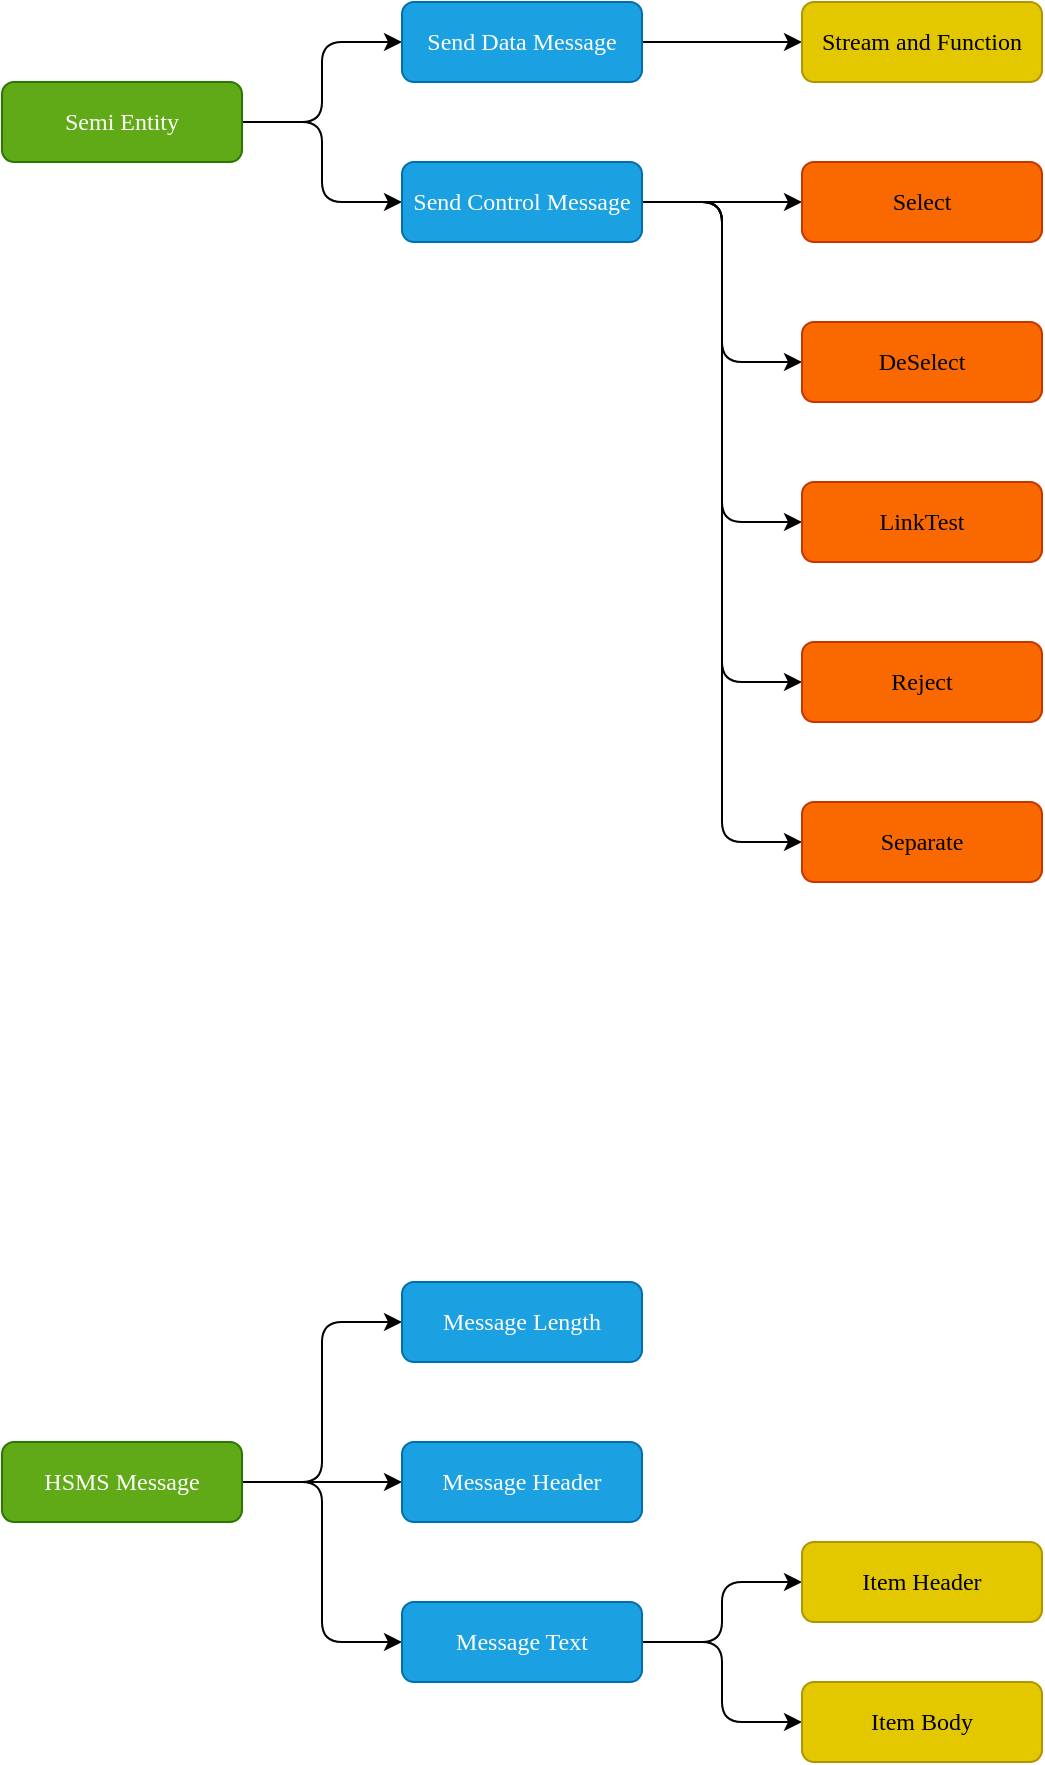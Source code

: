 <mxfile>
    <diagram id="94W7TybBtprLZWba6eNM" name="HSMS Message">
        <mxGraphModel dx="2076" dy="1425" grid="1" gridSize="10" guides="1" tooltips="1" connect="1" arrows="1" fold="1" page="1" pageScale="1" pageWidth="827" pageHeight="1169" math="0" shadow="0">
            <root>
                <mxCell id="0"/>
                <mxCell id="1" parent="0"/>
                <mxCell id="scNVsLxmT9Py_PAUhD3m-15" value="" style="edgeStyle=elbowEdgeStyle;html=1;fontFamily=Comic Sans MS;fontSize=12;fontColor=default;rounded=1;" parent="1" source="scNVsLxmT9Py_PAUhD3m-17" target="scNVsLxmT9Py_PAUhD3m-19" edge="1">
                    <mxGeometry relative="1" as="geometry"/>
                </mxCell>
                <mxCell id="scNVsLxmT9Py_PAUhD3m-16" value="" style="edgeStyle=elbowEdgeStyle;html=1;fontFamily=Comic Sans MS;fontSize=12;fontColor=default;rounded=1;" parent="1" source="scNVsLxmT9Py_PAUhD3m-17" target="scNVsLxmT9Py_PAUhD3m-25" edge="1">
                    <mxGeometry relative="1" as="geometry"/>
                </mxCell>
                <mxCell id="scNVsLxmT9Py_PAUhD3m-17" value="Semi Entity" style="rounded=1;whiteSpace=wrap;html=1;fontFamily=Comic Sans MS;fillColor=#60a917;fontColor=#ffffff;strokeColor=#2D7600;" parent="1" vertex="1">
                    <mxGeometry x="80" y="160" width="120" height="40" as="geometry"/>
                </mxCell>
                <mxCell id="scNVsLxmT9Py_PAUhD3m-18" value="" style="edgeStyle=elbowEdgeStyle;html=1;fontFamily=Comic Sans MS;fontSize=12;fontColor=default;rounded=1;" parent="1" source="scNVsLxmT9Py_PAUhD3m-19" target="scNVsLxmT9Py_PAUhD3m-31" edge="1">
                    <mxGeometry relative="1" as="geometry"/>
                </mxCell>
                <mxCell id="scNVsLxmT9Py_PAUhD3m-19" value="Send Data Message" style="rounded=1;whiteSpace=wrap;html=1;fontFamily=Comic Sans MS;fillColor=#1ba1e2;fontColor=#ffffff;strokeColor=#006EAF;" parent="1" vertex="1">
                    <mxGeometry x="280" y="120" width="120" height="40" as="geometry"/>
                </mxCell>
                <mxCell id="scNVsLxmT9Py_PAUhD3m-20" style="edgeStyle=elbowEdgeStyle;html=1;fontFamily=Comic Sans MS;fontSize=12;fontColor=default;rounded=1;" parent="1" source="scNVsLxmT9Py_PAUhD3m-25" target="scNVsLxmT9Py_PAUhD3m-26" edge="1">
                    <mxGeometry relative="1" as="geometry"/>
                </mxCell>
                <mxCell id="scNVsLxmT9Py_PAUhD3m-21" style="edgeStyle=elbowEdgeStyle;html=1;fontFamily=Comic Sans MS;fontSize=12;fontColor=default;rounded=1;" parent="1" source="scNVsLxmT9Py_PAUhD3m-25" target="scNVsLxmT9Py_PAUhD3m-27" edge="1">
                    <mxGeometry relative="1" as="geometry"/>
                </mxCell>
                <mxCell id="scNVsLxmT9Py_PAUhD3m-22" style="edgeStyle=elbowEdgeStyle;html=1;fontFamily=Comic Sans MS;fontSize=12;fontColor=default;rounded=1;" parent="1" source="scNVsLxmT9Py_PAUhD3m-25" target="scNVsLxmT9Py_PAUhD3m-28" edge="1">
                    <mxGeometry relative="1" as="geometry"/>
                </mxCell>
                <mxCell id="scNVsLxmT9Py_PAUhD3m-23" style="edgeStyle=elbowEdgeStyle;html=1;fontFamily=Comic Sans MS;fontSize=12;fontColor=default;rounded=1;" parent="1" source="scNVsLxmT9Py_PAUhD3m-25" target="scNVsLxmT9Py_PAUhD3m-29" edge="1">
                    <mxGeometry relative="1" as="geometry"/>
                </mxCell>
                <mxCell id="scNVsLxmT9Py_PAUhD3m-24" style="edgeStyle=elbowEdgeStyle;html=1;fontFamily=Comic Sans MS;fontSize=12;fontColor=default;rounded=1;" parent="1" source="scNVsLxmT9Py_PAUhD3m-25" target="scNVsLxmT9Py_PAUhD3m-30" edge="1">
                    <mxGeometry relative="1" as="geometry"/>
                </mxCell>
                <mxCell id="scNVsLxmT9Py_PAUhD3m-25" value="Send Control Message" style="rounded=1;whiteSpace=wrap;html=1;fontFamily=Comic Sans MS;fillColor=#1ba1e2;fontColor=#ffffff;strokeColor=#006EAF;" parent="1" vertex="1">
                    <mxGeometry x="280" y="200" width="120" height="40" as="geometry"/>
                </mxCell>
                <mxCell id="scNVsLxmT9Py_PAUhD3m-26" value="Select" style="rounded=1;whiteSpace=wrap;html=1;fontFamily=Comic Sans MS;strokeColor=#C73500;fontSize=12;fontColor=#000000;fillColor=#fa6800;" parent="1" vertex="1">
                    <mxGeometry x="480" y="200" width="120" height="40" as="geometry"/>
                </mxCell>
                <mxCell id="scNVsLxmT9Py_PAUhD3m-27" value="DeSelect" style="rounded=1;whiteSpace=wrap;html=1;fontFamily=Comic Sans MS;strokeColor=#C73500;fontSize=12;fontColor=#000000;fillColor=#fa6800;" parent="1" vertex="1">
                    <mxGeometry x="480" y="280" width="120" height="40" as="geometry"/>
                </mxCell>
                <mxCell id="scNVsLxmT9Py_PAUhD3m-28" value="LinkTest" style="rounded=1;whiteSpace=wrap;html=1;fontFamily=Comic Sans MS;strokeColor=#C73500;fontSize=12;fontColor=#000000;fillColor=#fa6800;" parent="1" vertex="1">
                    <mxGeometry x="480" y="360" width="120" height="40" as="geometry"/>
                </mxCell>
                <mxCell id="scNVsLxmT9Py_PAUhD3m-29" value="Reject" style="rounded=1;whiteSpace=wrap;html=1;fontFamily=Comic Sans MS;strokeColor=#C73500;fontSize=12;fontColor=#000000;fillColor=#fa6800;" parent="1" vertex="1">
                    <mxGeometry x="480" y="440" width="120" height="40" as="geometry"/>
                </mxCell>
                <mxCell id="scNVsLxmT9Py_PAUhD3m-30" value="Separate" style="rounded=1;whiteSpace=wrap;html=1;fontFamily=Comic Sans MS;strokeColor=#C73500;fontSize=12;fontColor=#000000;fillColor=#fa6800;" parent="1" vertex="1">
                    <mxGeometry x="480" y="520" width="120" height="40" as="geometry"/>
                </mxCell>
                <mxCell id="scNVsLxmT9Py_PAUhD3m-31" value="Stream and Function" style="rounded=1;whiteSpace=wrap;html=1;fontFamily=Comic Sans MS;fillColor=#e3c800;fontColor=#000000;strokeColor=#B09500;" parent="1" vertex="1">
                    <mxGeometry x="480" y="120" width="120" height="40" as="geometry"/>
                </mxCell>
                <mxCell id="scNVsLxmT9Py_PAUhD3m-32" style="edgeStyle=elbowEdgeStyle;html=1;exitX=1;exitY=0.5;exitDx=0;exitDy=0;entryX=0;entryY=0.5;entryDx=0;entryDy=0;fontFamily=Comic Sans MS;fontSize=12;fontColor=default;" parent="1" source="scNVsLxmT9Py_PAUhD3m-35" target="scNVsLxmT9Py_PAUhD3m-36" edge="1">
                    <mxGeometry relative="1" as="geometry"/>
                </mxCell>
                <mxCell id="scNVsLxmT9Py_PAUhD3m-33" style="edgeStyle=none;html=1;entryX=0;entryY=0.5;entryDx=0;entryDy=0;fontFamily=Comic Sans MS;fontSize=12;fontColor=default;exitX=1;exitY=0.5;exitDx=0;exitDy=0;" parent="1" source="scNVsLxmT9Py_PAUhD3m-35" target="scNVsLxmT9Py_PAUhD3m-37" edge="1">
                    <mxGeometry relative="1" as="geometry"/>
                </mxCell>
                <mxCell id="scNVsLxmT9Py_PAUhD3m-34" style="edgeStyle=elbowEdgeStyle;html=1;exitX=1;exitY=0.5;exitDx=0;exitDy=0;entryX=0;entryY=0.5;entryDx=0;entryDy=0;fontFamily=Comic Sans MS;fontSize=12;fontColor=default;" parent="1" source="scNVsLxmT9Py_PAUhD3m-35" target="scNVsLxmT9Py_PAUhD3m-40" edge="1">
                    <mxGeometry relative="1" as="geometry"/>
                </mxCell>
                <mxCell id="scNVsLxmT9Py_PAUhD3m-35" value="HSMS Message" style="rounded=1;whiteSpace=wrap;html=1;fontFamily=Comic Sans MS;fillColor=#60a917;fontColor=#ffffff;strokeColor=#2D7600;" parent="1" vertex="1">
                    <mxGeometry x="80" y="840" width="120" height="40" as="geometry"/>
                </mxCell>
                <mxCell id="scNVsLxmT9Py_PAUhD3m-36" value="Message Length" style="rounded=1;whiteSpace=wrap;html=1;fontFamily=Comic Sans MS;fillColor=#1ba1e2;fontColor=#ffffff;strokeColor=#006EAF;" parent="1" vertex="1">
                    <mxGeometry x="280" y="760" width="120" height="40" as="geometry"/>
                </mxCell>
                <mxCell id="scNVsLxmT9Py_PAUhD3m-37" value="Message Header" style="rounded=1;whiteSpace=wrap;html=1;fontFamily=Comic Sans MS;fillColor=#1ba1e2;fontColor=#ffffff;strokeColor=#006EAF;" parent="1" vertex="1">
                    <mxGeometry x="280" y="840" width="120" height="40" as="geometry"/>
                </mxCell>
                <mxCell id="scNVsLxmT9Py_PAUhD3m-38" value="" style="edgeStyle=elbowEdgeStyle;html=1;fontFamily=Comic Sans MS;fontSize=12;fontColor=default;" parent="1" source="scNVsLxmT9Py_PAUhD3m-40" target="scNVsLxmT9Py_PAUhD3m-41" edge="1">
                    <mxGeometry relative="1" as="geometry"/>
                </mxCell>
                <mxCell id="scNVsLxmT9Py_PAUhD3m-39" style="edgeStyle=elbowEdgeStyle;html=1;exitX=1;exitY=0.5;exitDx=0;exitDy=0;fontFamily=Comic Sans MS;fontSize=12;fontColor=default;" parent="1" source="scNVsLxmT9Py_PAUhD3m-40" target="scNVsLxmT9Py_PAUhD3m-42" edge="1">
                    <mxGeometry relative="1" as="geometry"/>
                </mxCell>
                <mxCell id="scNVsLxmT9Py_PAUhD3m-40" value="Message Text" style="rounded=1;whiteSpace=wrap;html=1;fontFamily=Comic Sans MS;fillColor=#1ba1e2;fontColor=#ffffff;strokeColor=#006EAF;" parent="1" vertex="1">
                    <mxGeometry x="280" y="920" width="120" height="40" as="geometry"/>
                </mxCell>
                <mxCell id="scNVsLxmT9Py_PAUhD3m-41" value="Item Header" style="rounded=1;whiteSpace=wrap;html=1;fontFamily=Comic Sans MS;fillColor=#e3c800;fontColor=#000000;strokeColor=#B09500;" parent="1" vertex="1">
                    <mxGeometry x="480" y="890" width="120" height="40" as="geometry"/>
                </mxCell>
                <mxCell id="scNVsLxmT9Py_PAUhD3m-42" value="Item Body" style="rounded=1;whiteSpace=wrap;html=1;fontFamily=Comic Sans MS;fillColor=#e3c800;fontColor=#000000;strokeColor=#B09500;" parent="1" vertex="1">
                    <mxGeometry x="480" y="960" width="120" height="40" as="geometry"/>
                </mxCell>
            </root>
        </mxGraphModel>
    </diagram>
    <diagram id="j7OupbRzkjOBTRSpLezw" name="连接功能">
        <mxGraphModel dx="1142" dy="784" grid="1" gridSize="10" guides="1" tooltips="1" connect="1" arrows="1" fold="1" page="1" pageScale="1" pageWidth="827" pageHeight="1169" math="0" shadow="0">
            <root>
                <mxCell id="0"/>
                <mxCell id="1" parent="0"/>
                <mxCell id="MxGg8pFGL5LVP_NZ7vtq-3" value="" style="edgeStyle=none;html=1;noEdgeStyle=1;orthogonal=1;" edge="1" parent="1" source="MxGg8pFGL5LVP_NZ7vtq-1" target="MxGg8pFGL5LVP_NZ7vtq-2">
                    <mxGeometry relative="1" as="geometry"/>
                </mxCell>
                <mxCell id="MxGg8pFGL5LVP_NZ7vtq-1" value="启动监听Socket" style="rounded=1;whiteSpace=wrap;html=1;fontFamily=Comic Sans MS;" vertex="1" parent="1">
                    <mxGeometry x="120" y="80" width="120" height="40" as="geometry"/>
                </mxCell>
                <mxCell id="MxGg8pFGL5LVP_NZ7vtq-5" value="" style="edgeStyle=none;html=1;noEdgeStyle=1;orthogonal=1;" edge="1" parent="1" source="MxGg8pFGL5LVP_NZ7vtq-2" target="MxGg8pFGL5LVP_NZ7vtq-4">
                    <mxGeometry relative="1" as="geometry"/>
                </mxCell>
                <mxCell id="MxGg8pFGL5LVP_NZ7vtq-2" value="等待Host连接" style="rounded=1;whiteSpace=wrap;html=1;fontFamily=Comic Sans MS;" vertex="1" parent="1">
                    <mxGeometry x="120" y="160" width="120" height="40" as="geometry"/>
                </mxCell>
                <mxCell id="MxGg8pFGL5LVP_NZ7vtq-7" value="" style="edgeStyle=none;html=1;noEdgeStyle=1;orthogonal=1;" edge="1" parent="1" source="MxGg8pFGL5LVP_NZ7vtq-4" target="MxGg8pFGL5LVP_NZ7vtq-6">
                    <mxGeometry relative="1" as="geometry"/>
                </mxCell>
                <mxCell id="MxGg8pFGL5LVP_NZ7vtq-11" style="edgeStyle=none;html=1;" edge="1" parent="1" source="MxGg8pFGL5LVP_NZ7vtq-4" target="MxGg8pFGL5LVP_NZ7vtq-10">
                    <mxGeometry relative="1" as="geometry"/>
                </mxCell>
                <mxCell id="MxGg8pFGL5LVP_NZ7vtq-4" value="启动通讯Socket" style="rounded=1;whiteSpace=wrap;html=1;fontFamily=Comic Sans MS;" vertex="1" parent="1">
                    <mxGeometry x="120" y="240" width="120" height="40" as="geometry"/>
                </mxCell>
                <mxCell id="MxGg8pFGL5LVP_NZ7vtq-9" value="" style="edgeStyle=none;html=1;noEdgeStyle=1;orthogonal=1;" edge="1" parent="1" source="MxGg8pFGL5LVP_NZ7vtq-6" target="MxGg8pFGL5LVP_NZ7vtq-8">
                    <mxGeometry relative="1" as="geometry"/>
                </mxCell>
                <mxCell id="MxGg8pFGL5LVP_NZ7vtq-6" value="Host发送S1F13" style="rounded=1;whiteSpace=wrap;html=1;fontFamily=Comic Sans MS;" vertex="1" parent="1">
                    <mxGeometry x="120" y="320" width="120" height="40" as="geometry"/>
                </mxCell>
                <mxCell id="MxGg8pFGL5LVP_NZ7vtq-8" value="Equipment发送S1F14" style="rounded=1;whiteSpace=wrap;html=1;fontFamily=Comic Sans MS;" vertex="1" parent="1">
                    <mxGeometry x="120" y="400" width="120" height="40" as="geometry"/>
                </mxCell>
                <mxCell id="MxGg8pFGL5LVP_NZ7vtq-10" value="关闭监听Socket" style="rounded=1;whiteSpace=wrap;html=1;fontFamily=Comic Sans MS;" vertex="1" parent="1">
                    <mxGeometry x="280" y="240" width="120" height="40" as="geometry"/>
                </mxCell>
                <mxCell id="MxGg8pFGL5LVP_NZ7vtq-14" value="" style="edgeStyle=elbowEdgeStyle;html=1;elbow=vertical;" edge="1" parent="1" source="MxGg8pFGL5LVP_NZ7vtq-12" target="MxGg8pFGL5LVP_NZ7vtq-13">
                    <mxGeometry relative="1" as="geometry"/>
                </mxCell>
                <mxCell id="MxGg8pFGL5LVP_NZ7vtq-12" value="通讯Socket收到0字节表示Host断开了通讯" style="rounded=1;whiteSpace=wrap;html=1;fontFamily=Comic Sans MS;" vertex="1" parent="1">
                    <mxGeometry x="480" y="80" width="240" height="40" as="geometry"/>
                </mxCell>
                <mxCell id="MxGg8pFGL5LVP_NZ7vtq-16" value="" style="edgeStyle=elbowEdgeStyle;html=1;elbow=vertical;" edge="1" parent="1" source="MxGg8pFGL5LVP_NZ7vtq-13" target="MxGg8pFGL5LVP_NZ7vtq-15">
                    <mxGeometry relative="1" as="geometry"/>
                </mxCell>
                <mxCell id="MxGg8pFGL5LVP_NZ7vtq-13" value="关闭通讯Socket" style="rounded=1;whiteSpace=wrap;html=1;fontFamily=Comic Sans MS;" vertex="1" parent="1">
                    <mxGeometry x="540" y="160" width="120" height="40" as="geometry"/>
                </mxCell>
                <mxCell id="MxGg8pFGL5LVP_NZ7vtq-15" value="开启监听Socket，等待Host连接" style="rounded=1;whiteSpace=wrap;html=1;fontFamily=Comic Sans MS;" vertex="1" parent="1">
                    <mxGeometry x="480" y="240" width="240" height="40" as="geometry"/>
                </mxCell>
            </root>
        </mxGraphModel>
    </diagram>
</mxfile>